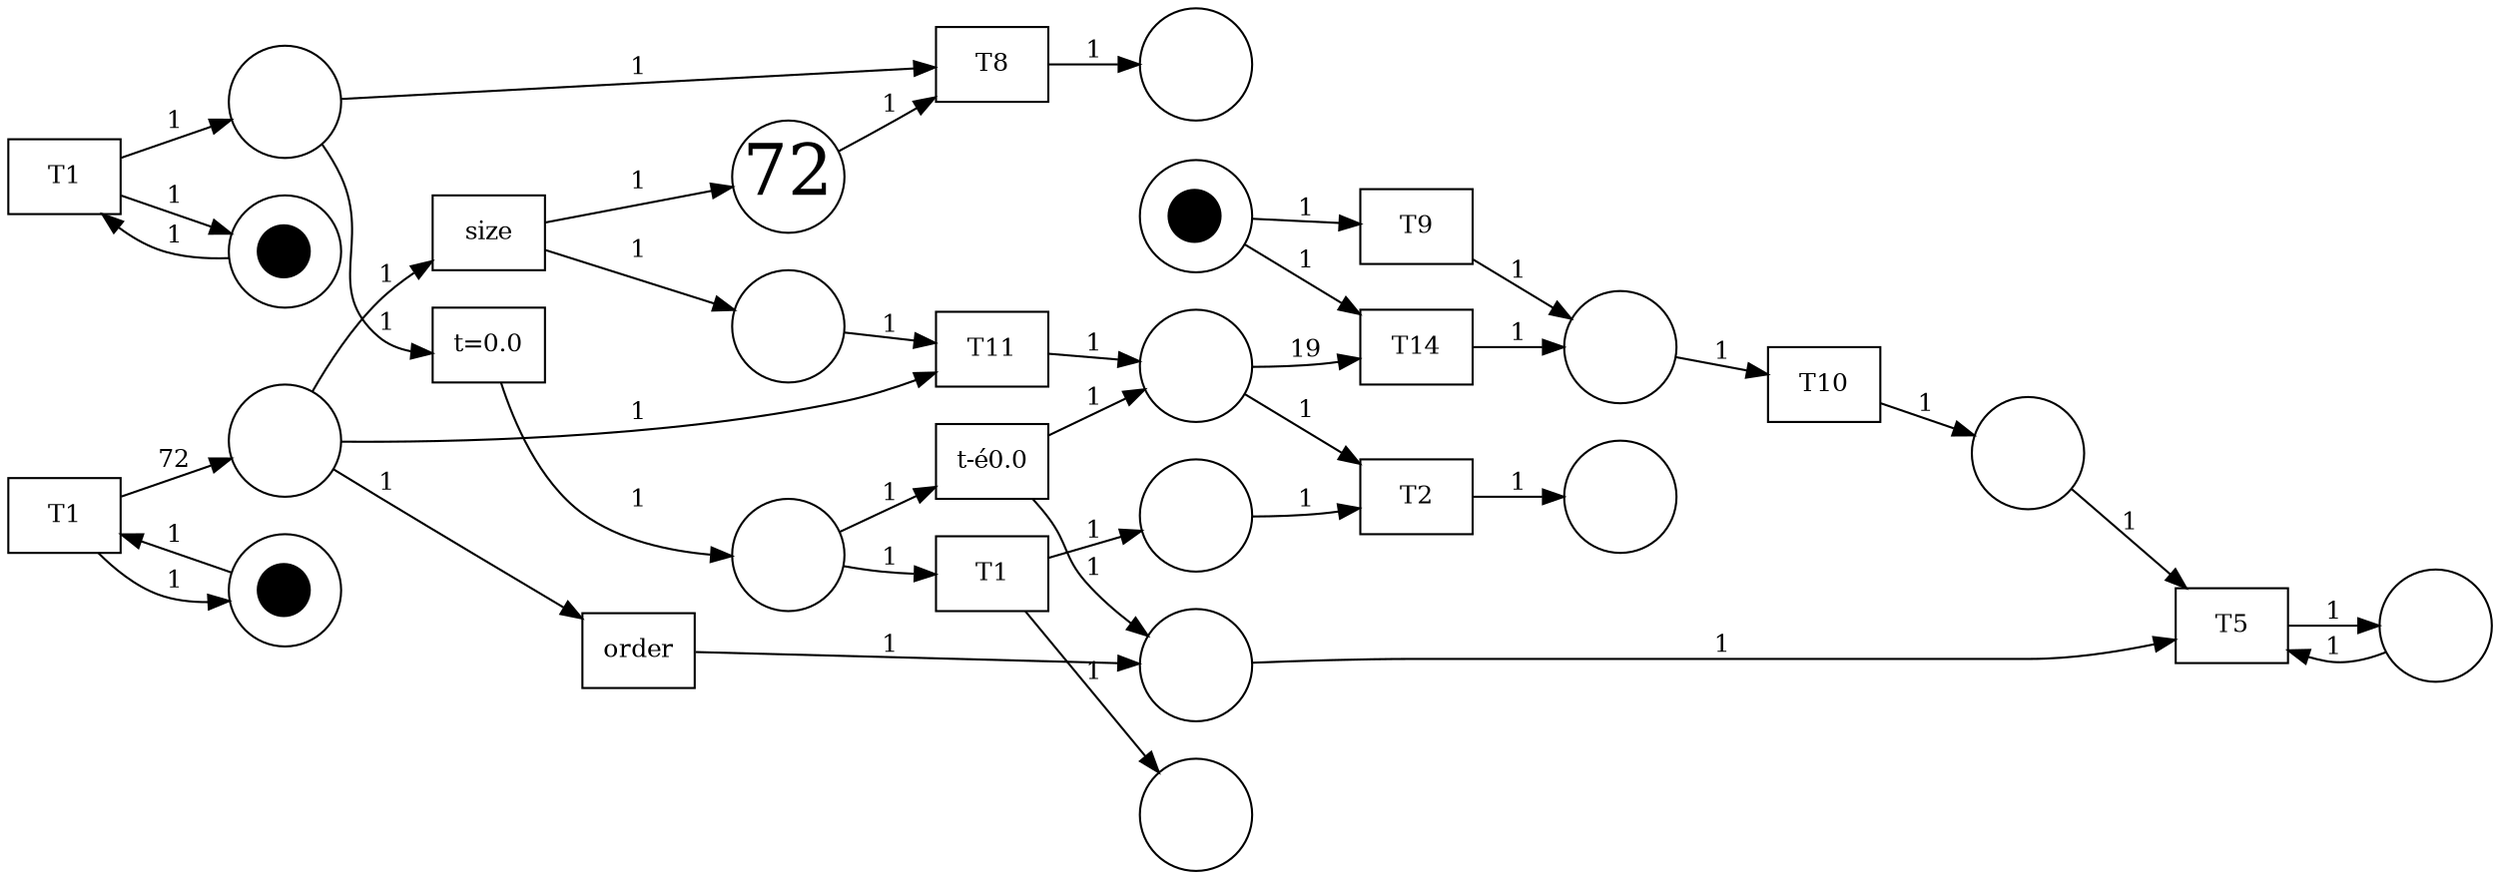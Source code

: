 digraph "imported_1747821826.2002823" {
	graph [bgcolor=white rankdir=LR]
	node [shape=box]
	2836022235728 [label=T14 border=1 fillcolor=white fontcolor=black fontsize=12 style=filled]
	2836022242960 [label=T1 border=1 fillcolor=white fontcolor=black fontsize=12 style=filled]
	2836022146000 [label=T1 border=1 fillcolor=white fontcolor=black fontsize=12 style=filled]
	2836022146640 [label=T8 border=1 fillcolor=white fontcolor=black fontsize=12 style=filled]
	2836022140624 [label=T9 border=1 fillcolor=white fontcolor=black fontsize=12 style=filled]
	2836022094480 [label=T11 border=1 fillcolor=white fontcolor=black fontsize=12 style=filled]
	2836022413008 [label="t=0.0" border=1 fillcolor=white fontcolor=black fontsize=12 style=filled]
	2836021878864 [label=order border=1 fillcolor=white fontcolor=black fontsize=12 style=filled]
	2836022132816 [label=T10 border=1 fillcolor=white fontcolor=black fontsize=12 style=filled]
	2836022085648 [label=size border=1 fillcolor=white fontcolor=black fontsize=12 style=filled]
	2836021880848 [label=T1 border=1 fillcolor=white fontcolor=black fontsize=12 style=filled]
	2836022318736 [label=T5 border=1 fillcolor=white fontcolor=black fontsize=12 style=filled]
	2836022200016 [label="t-é0.0" border=1 fillcolor=white fontcolor=black fontsize=12 style=filled]
	2834527599248 [label=T2 border=1 fillcolor=white fontcolor=black fontsize=12 style=filled]
	2836022659600 [label=<&#9679;> fillcolor=white fixedsize=true fontsize=34 shape=circle style=filled width=0.75]
	2834528139792 [label=<&#9679;> fillcolor=white fixedsize=true fontsize=34 shape=circle style=filled width=0.75]
	2836022661072 [label=72 fillcolor=white fixedsize=true fontsize=34 shape=circle style=filled width=0.75]
	2834527536016 [label=<&#9679;> fillcolor=white fixedsize=true fontsize=34 shape=circle style=filled width=0.75]
	2836022664848 [label="" fillcolor=white fixedsize=true shape=circle style=filled width=0.75]
	2834527547216 [label="" fillcolor=white fixedsize=true shape=circle style=filled width=0.75]
	2836022669456 [label="" fillcolor=white fixedsize=true shape=circle style=filled width=0.75]
	2836022658320 [label="" fillcolor=white fixedsize=true shape=circle style=filled width=0.75]
	2836022662672 [label="" fillcolor=white fixedsize=true shape=circle style=filled width=0.75]
	2834527597264 [label="" fillcolor=white fixedsize=true shape=circle style=filled width=0.75]
	2836021784528 [label="" fillcolor=white fixedsize=true shape=circle style=filled width=0.75]
	2836024759248 [label="" fillcolor=white fixedsize=true shape=circle style=filled width=0.75]
	2834527540176 [label="" fillcolor=white fixedsize=true shape=circle style=filled width=0.75]
	2836024758352 [label="" fillcolor=white fixedsize=true shape=circle style=filled width=0.75]
	2836024756752 [label="" fillcolor=white fixedsize=true shape=circle style=filled width=0.75]
	2836024759952 [label="" fillcolor=white fixedsize=true shape=circle style=filled width=0.75]
	2836022316816 [label="" fillcolor=white fixedsize=true shape=circle style=filled width=0.75]
	2836022659600 -> 2836022235728 [label=1 arrowhead=normal fontsize=12]
	2834527536016 -> 2836022146000 [label=1 arrowhead=normal fontsize=12]
	2836022659600 -> 2836022140624 [label=1 arrowhead=normal fontsize=12]
	2836022661072 -> 2836022146640 [label=1 arrowhead=normal fontsize=12]
	2834528139792 -> 2836022242960 [label=1 arrowhead=normal fontsize=12]
	2836022146000 -> 2834527536016 [label=1 arrowhead=normal fontsize=12]
	2836022242960 -> 2834528139792 [label=1 arrowhead=normal fontsize=12]
	2836022146000 -> 2834527547216 [label=1 arrowhead=normal fontsize=12]
	2836022235728 -> 2836022664848 [label=1 arrowhead=normal fontsize=12]
	2836022242960 -> 2836022658320 [label=72 arrowhead=normal fontsize=12]
	2836022140624 -> 2836022664848 [label=1 arrowhead=normal fontsize=12]
	2836022146640 -> 2836022669456 [label=1 arrowhead=normal fontsize=12]
	2834527547216 -> 2836022146640 [label=1 arrowhead=normal fontsize=12]
	2834527547216 -> 2836022413008 [label=1 arrowhead=normal fontsize=12]
	2836022658320 -> 2836021878864 [label=1 arrowhead=normal fontsize=12]
	2836022658320 -> 2836022094480 [label=1 arrowhead=normal fontsize=12]
	2836022664848 -> 2836022132816 [label=1 arrowhead=normal fontsize=12]
	2836022658320 -> 2836022085648 [label=1 arrowhead=normal fontsize=12]
	2836022085648 -> 2836022661072 [label=1 arrowhead=normal fontsize=12]
	2836021878864 -> 2836021784528 [label=1 arrowhead=normal fontsize=12]
	2836022132816 -> 2834527540176 [label=1 arrowhead=normal fontsize=12]
	2836022413008 -> 2836024759248 [label=1 arrowhead=normal fontsize=12]
	2836022085648 -> 2836022662672 [label=1 arrowhead=normal fontsize=12]
	2836022094480 -> 2834527597264 [label=1 arrowhead=normal fontsize=12]
	2834527597264 -> 2836022235728 [label=19 arrowhead=normal fontsize=12]
	2836022662672 -> 2836022094480 [label=1 arrowhead=normal fontsize=12]
	2836024759248 -> 2836021880848 [label=1 arrowhead=normal fontsize=12]
	2836024759248 -> 2836022200016 [label=1 arrowhead=normal fontsize=12]
	2834527597264 -> 2834527599248 [label=1 arrowhead=normal fontsize=12]
	2836021784528 -> 2836022318736 [label=1 arrowhead=normal fontsize=12]
	2834527540176 -> 2836022318736 [label=1 arrowhead=normal fontsize=12]
	2836022200016 -> 2836021784528 [label=1 arrowhead=normal fontsize=12]
	2836022200016 -> 2834527597264 [label=1 arrowhead=normal fontsize=12]
	2836021880848 -> 2836024758352 [label=1 arrowhead=normal fontsize=12]
	2836021880848 -> 2836024756752 [label=1 arrowhead=normal fontsize=12]
	2834527599248 -> 2836024759952 [label=1 arrowhead=normal fontsize=12]
	2836022318736 -> 2836022316816 [label=1 arrowhead=normal fontsize=12]
	2836022316816 -> 2836022318736 [label=1 arrowhead=normal fontsize=12]
	2836024756752 -> 2834527599248 [label=1 arrowhead=normal fontsize=12]
	overlap=false
}

